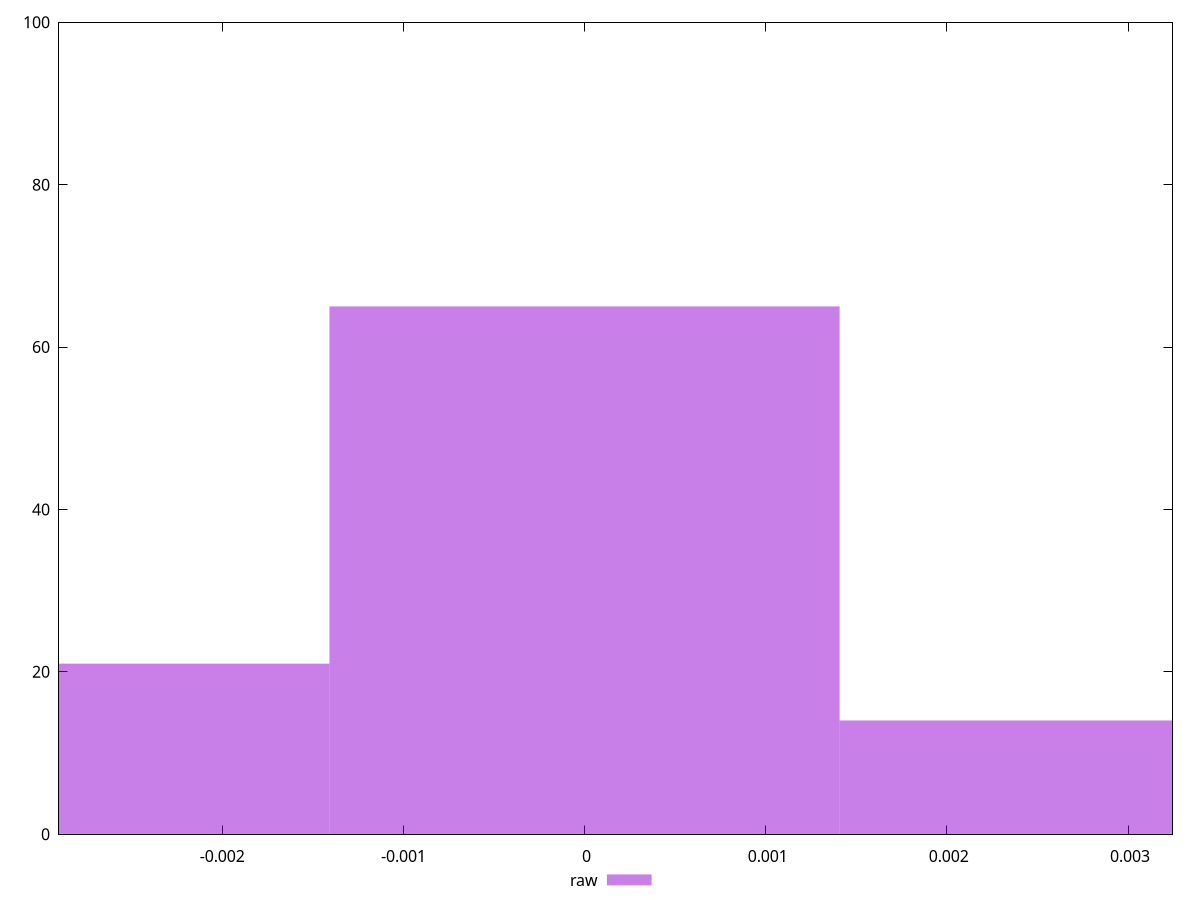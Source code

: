 reset

$raw <<EOF
0 65
-0.002816054780891329 21
0.002816054780891329 14
EOF

set key outside below
set boxwidth 0.002816054780891329
set xrange [-0.0029010721723699124:0.003245593027416556]
set yrange [0:100]
set trange [0:100]
set style fill transparent solid 0.5 noborder
set terminal svg size 640, 490 enhanced background rgb 'white'
set output "report_00025_2021-02-22T21:38:55.199Z/meta/pScore-difference/samples/pages+cached+noadtech/raw/histogram.svg"

plot $raw title "raw" with boxes

reset
